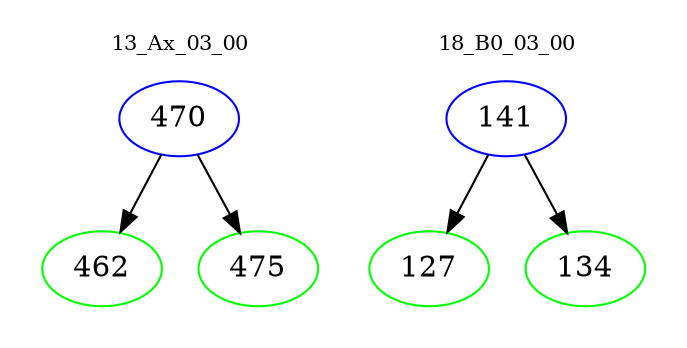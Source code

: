 digraph{
subgraph cluster_0 {
color = white
label = "13_Ax_03_00";
fontsize=10;
T0_470 [label="470", color="blue"]
T0_470 -> T0_462 [color="black"]
T0_462 [label="462", color="green"]
T0_470 -> T0_475 [color="black"]
T0_475 [label="475", color="green"]
}
subgraph cluster_1 {
color = white
label = "18_B0_03_00";
fontsize=10;
T1_141 [label="141", color="blue"]
T1_141 -> T1_127 [color="black"]
T1_127 [label="127", color="green"]
T1_141 -> T1_134 [color="black"]
T1_134 [label="134", color="green"]
}
}
